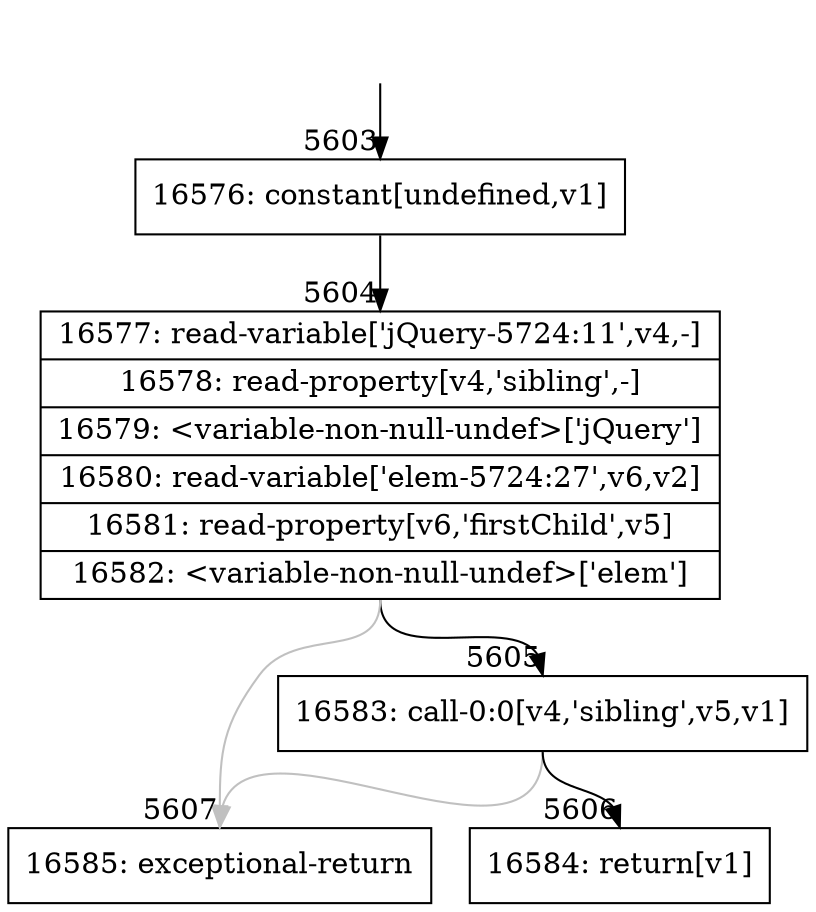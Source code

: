 digraph {
rankdir="TD"
BB_entry360[shape=none,label=""];
BB_entry360 -> BB5603 [tailport=s, headport=n, headlabel="    5603"]
BB5603 [shape=record label="{16576: constant[undefined,v1]}" ] 
BB5603 -> BB5604 [tailport=s, headport=n, headlabel="      5604"]
BB5604 [shape=record label="{16577: read-variable['jQuery-5724:11',v4,-]|16578: read-property[v4,'sibling',-]|16579: \<variable-non-null-undef\>['jQuery']|16580: read-variable['elem-5724:27',v6,v2]|16581: read-property[v6,'firstChild',v5]|16582: \<variable-non-null-undef\>['elem']}" ] 
BB5604 -> BB5605 [tailport=s, headport=n, headlabel="      5605"]
BB5604 -> BB5607 [tailport=s, headport=n, color=gray, headlabel="      5607"]
BB5605 [shape=record label="{16583: call-0:0[v4,'sibling',v5,v1]}" ] 
BB5605 -> BB5606 [tailport=s, headport=n, headlabel="      5606"]
BB5605 -> BB5607 [tailport=s, headport=n, color=gray]
BB5606 [shape=record label="{16584: return[v1]}" ] 
BB5607 [shape=record label="{16585: exceptional-return}" ] 
}
